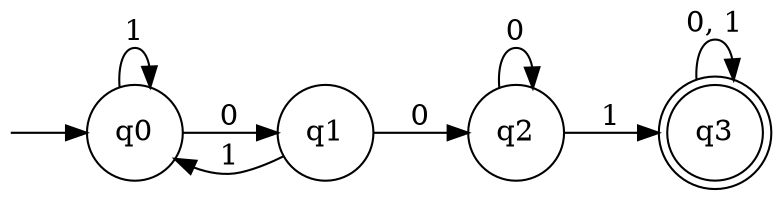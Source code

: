 digraph G {
  rankdir=LR;
  n__ [label="" shape=none width=.0];
  0 [shape=doublecircle label="q3"]
  5 [shape=circle label="q2"]
  6 [shape=circle label="q1"]
  7 [shape=circle label="q0"]
  n__ -> 7;
  7 -> 6 [label="0"]
  7 -> 7 [label="1"]
  6 -> 5 [label="0"]
  6 -> 7 [label="1"]
  5 -> 5 [label="0"]
  5 -> 0 [label="1"]
  0 -> 0 [label="0, 1"]
}
